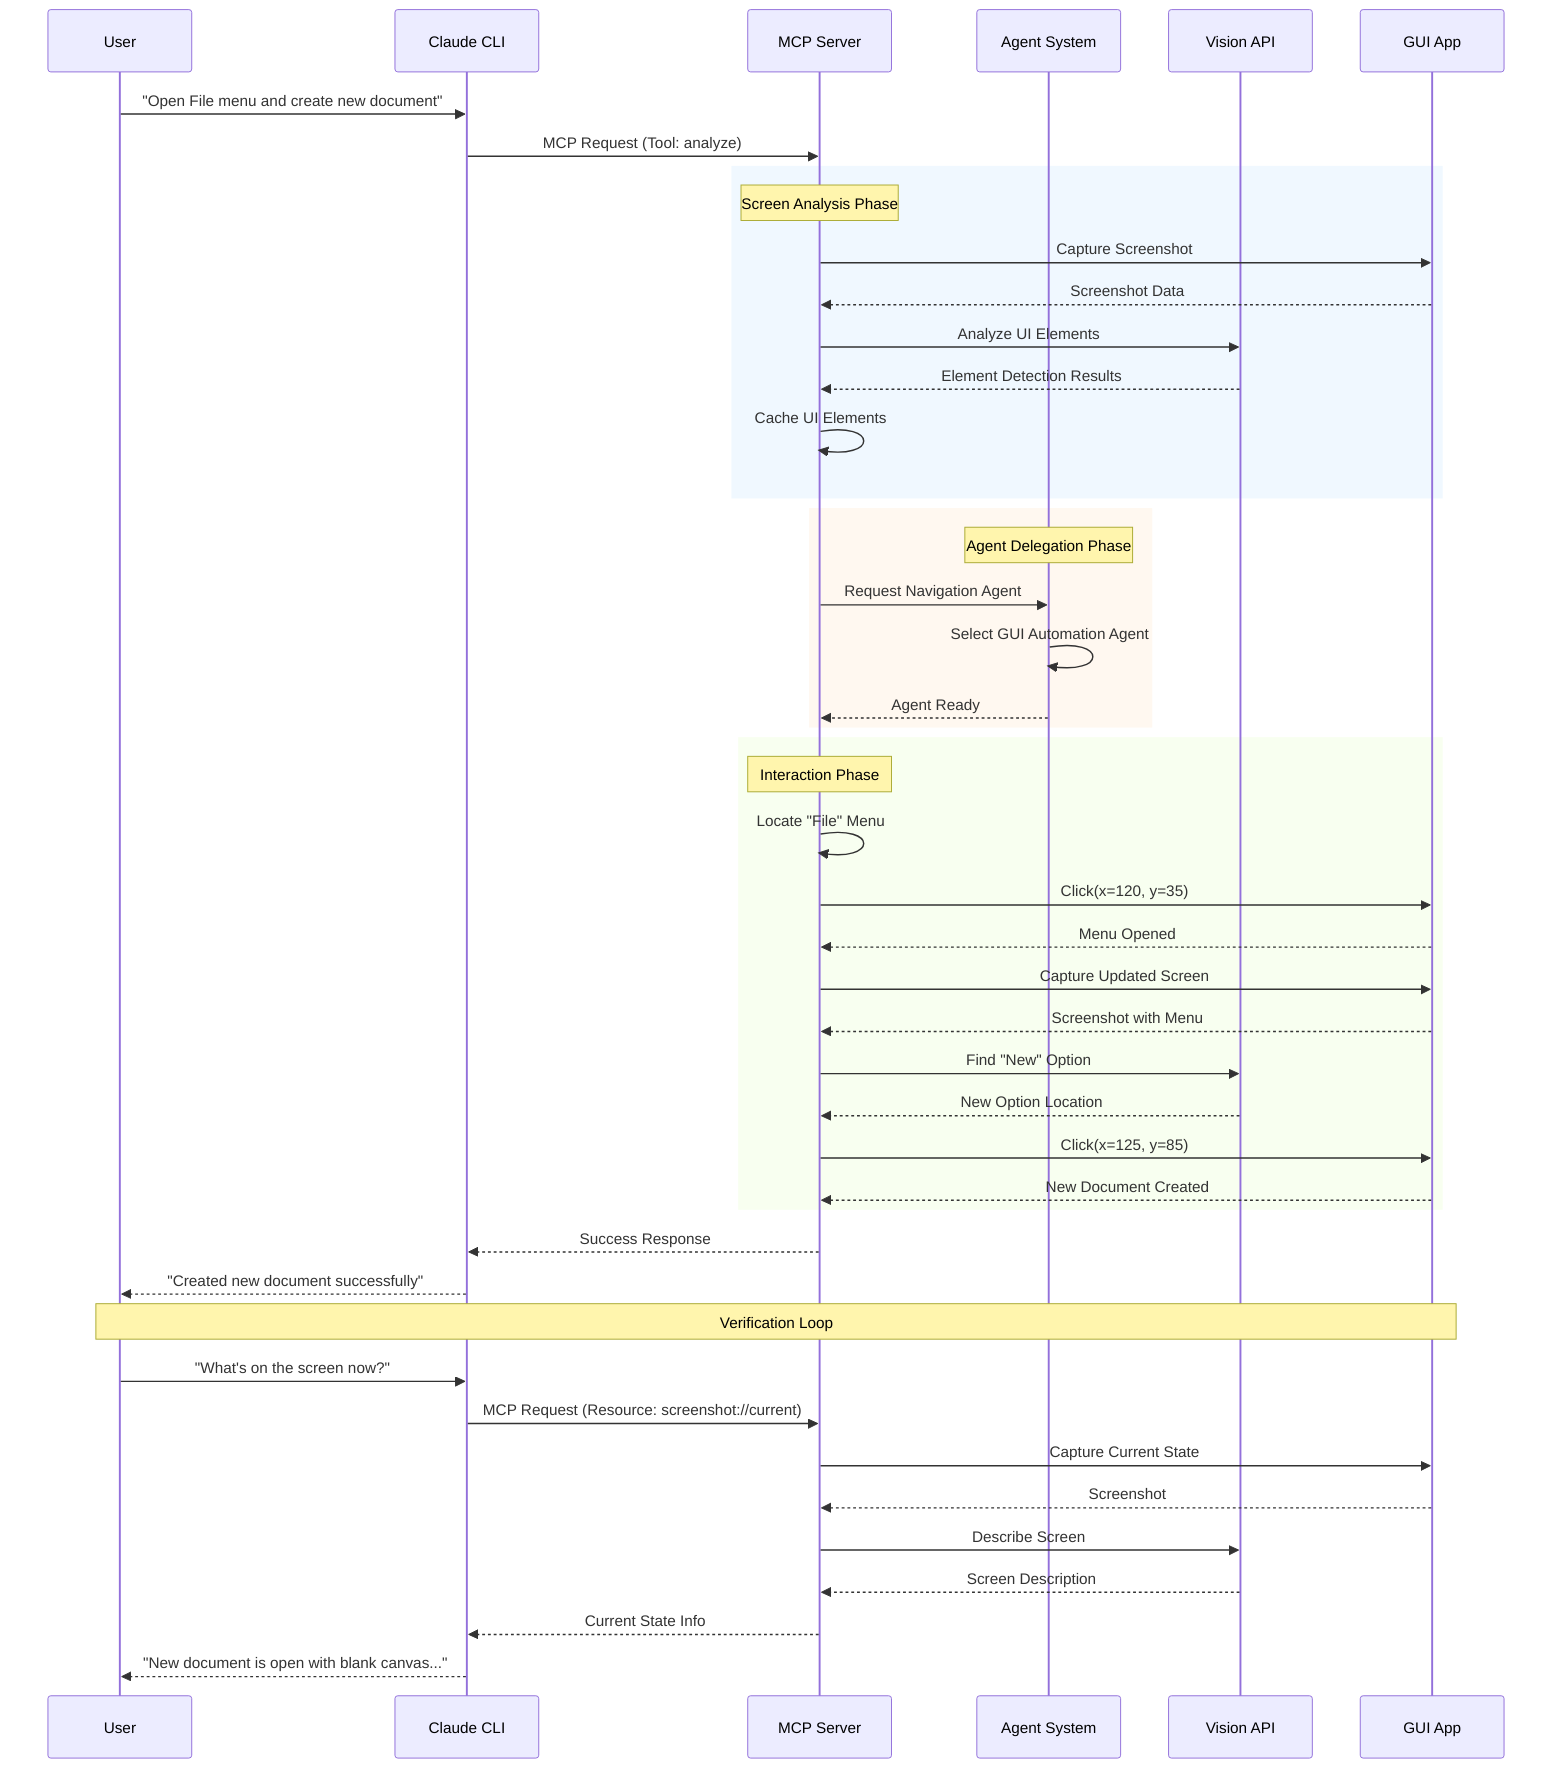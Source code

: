 sequenceDiagram
    participant User
    participant Claude CLI
    participant MCP Server
    participant Agent System
    participant Vision API
    participant GUI App
    
    User->>Claude CLI: "Open File menu and create new document"
    Claude CLI->>MCP Server: MCP Request (Tool: analyze)
    
    rect rgb(240, 248, 255)
        Note over MCP Server: Screen Analysis Phase
        MCP Server->>GUI App: Capture Screenshot
        GUI App-->>MCP Server: Screenshot Data
        MCP Server->>Vision API: Analyze UI Elements
        Vision API-->>MCP Server: Element Detection Results
        MCP Server->>MCP Server: Cache UI Elements
    end
    
    rect rgb(255, 248, 240)
        Note over Agent System: Agent Delegation Phase
        MCP Server->>Agent System: Request Navigation Agent
        Agent System->>Agent System: Select GUI Automation Agent
        Agent System-->>MCP Server: Agent Ready
    end
    
    rect rgb(248, 255, 240)
        Note over MCP Server: Interaction Phase
        MCP Server->>MCP Server: Locate "File" Menu
        MCP Server->>GUI App: Click(x=120, y=35)
        GUI App-->>MCP Server: Menu Opened
        
        MCP Server->>GUI App: Capture Updated Screen
        GUI App-->>MCP Server: Screenshot with Menu
        
        MCP Server->>Vision API: Find "New" Option
        Vision API-->>MCP Server: New Option Location
        
        MCP Server->>GUI App: Click(x=125, y=85)
        GUI App-->>MCP Server: New Document Created
    end
    
    MCP Server-->>Claude CLI: Success Response
    Claude CLI-->>User: "Created new document successfully"
    
    Note over User, GUI App: Verification Loop
    
    User->>Claude CLI: "What's on the screen now?"
    Claude CLI->>MCP Server: MCP Request (Resource: screenshot://current)
    MCP Server->>GUI App: Capture Current State
    GUI App-->>MCP Server: Screenshot
    MCP Server->>Vision API: Describe Screen
    Vision API-->>MCP Server: Screen Description
    MCP Server-->>Claude CLI: Current State Info
    Claude CLI-->>User: "New document is open with blank canvas..."